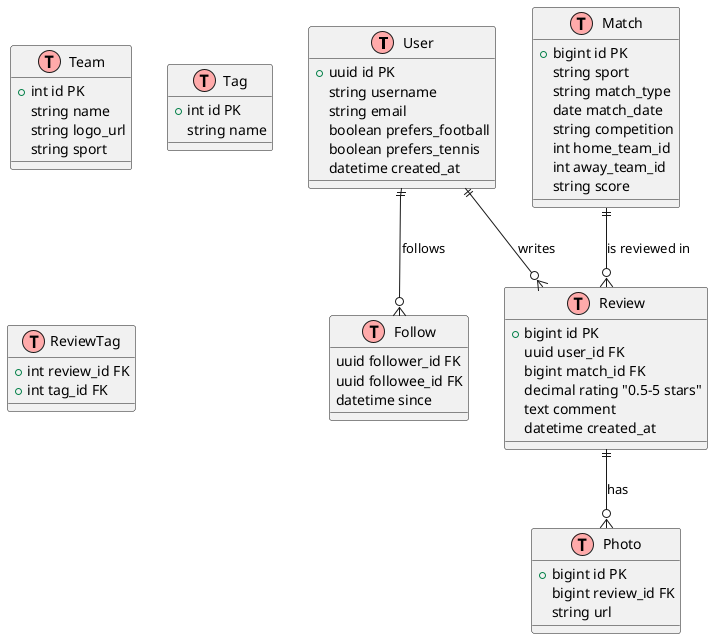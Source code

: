 @startuml
!define table(x) class x << (T,#FFAAAA) >>

table(User) {
  +uuid id PK
  string username
  string email
  boolean prefers_football
  boolean prefers_tennis
  datetime created_at
}

table(Match) {
  +bigint id PK
  string sport
  string match_type
  date match_date
  string competition
  int home_team_id
  int away_team_id
  string score
}

table(Team) {
  +int id PK
  string name
  string logo_url
  string sport
}
table(Review) {
  +bigint id PK
  uuid user_id FK
  bigint match_id FK
  decimal rating "0.5–5 stars"
  text comment
  datetime created_at
}

table(Photo) {
  +bigint id PK
  bigint review_id FK
  string url
}

table(Follow) {
  uuid follower_id FK
  uuid followee_id FK
  datetime since
}

table(Tag) {
  +int id PK
  string name
}

table(ReviewTag) {
  +int review_id FK
  +int tag_id FK
}


User ||--o{ Review : writes
Match ||--o{ Review : "is reviewed in"
Review ||--o{ Photo : has
User ||--o{ Follow : follows
@enduml
